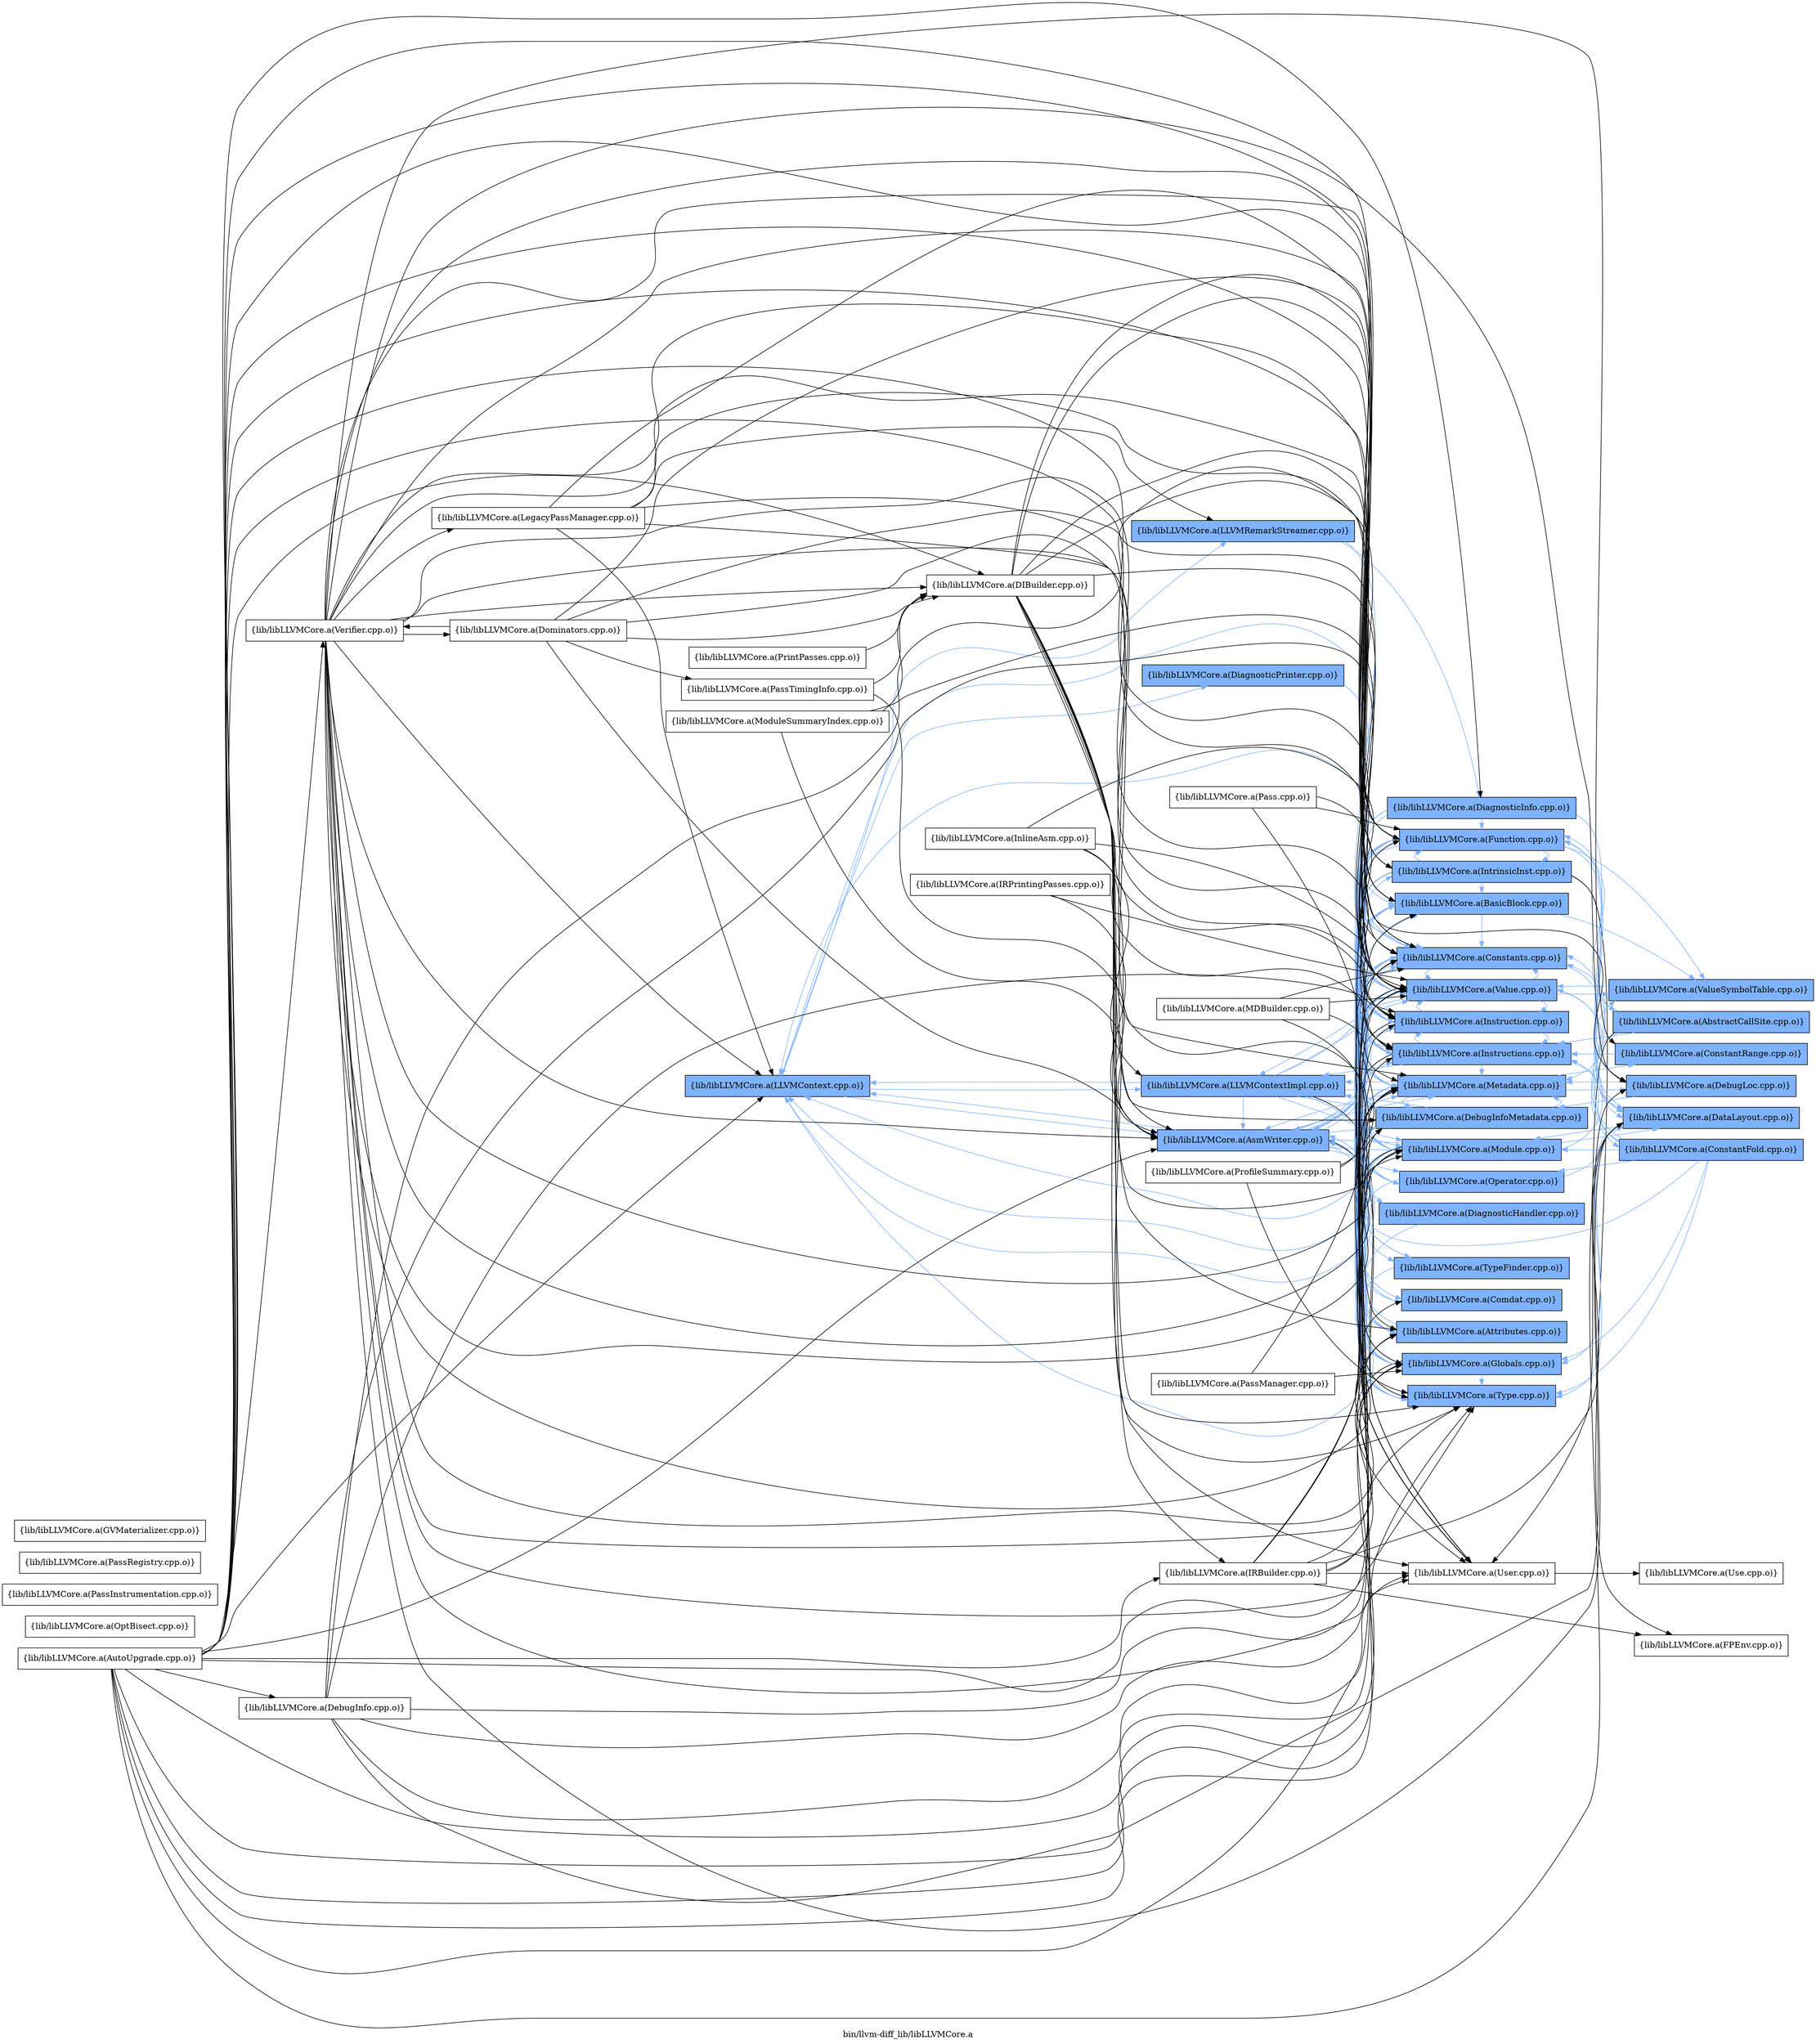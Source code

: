 digraph "bin/llvm-diff_lib/libLLVMCore.a" {
	label="bin/llvm-diff_lib/libLLVMCore.a";
	rankdir=LR;
	{ rank=same; Node0x5591b7a3f448;  }
	{ rank=same; Node0x5591b7a3c1a8; Node0x5591b7a3f1c8; Node0x5591b7a3c068; Node0x5591b7a3b578;  }
	{ rank=same; Node0x5591b7a3e0e8; Node0x5591b7a3da58; Node0x5591b7a3d788; Node0x5591b7a3f088; Node0x5591b7a3f358; Node0x5591b7a3b438; Node0x5591b7a3c1f8; Node0x5591b7a3d328; Node0x5591b7a3de18; Node0x5591b7a3daf8; Node0x5591b7a3c478; Node0x5591b7a3ca18; Node0x5591b7a3db98; Node0x5591b7a3ed68; Node0x5591b7a3f538; Node0x5591b7a3e4a8; Node0x5591b7a3e278; Node0x5591b7a3ae48; Node0x5591b7a3bd48;  }
	{ rank=same; Node0x5591b7a3f448;  }
	{ rank=same; Node0x5591b7a3c1a8; Node0x5591b7a3f1c8; Node0x5591b7a3c068; Node0x5591b7a3b578;  }
	{ rank=same; Node0x5591b7a3e0e8; Node0x5591b7a3da58; Node0x5591b7a3d788; Node0x5591b7a3f088; Node0x5591b7a3f358; Node0x5591b7a3b438; Node0x5591b7a3c1f8; Node0x5591b7a3d328; Node0x5591b7a3de18; Node0x5591b7a3daf8; Node0x5591b7a3c478; Node0x5591b7a3ca18; Node0x5591b7a3db98; Node0x5591b7a3ed68; Node0x5591b7a3f538; Node0x5591b7a3e4a8; Node0x5591b7a3e278; Node0x5591b7a3ae48; Node0x5591b7a3bd48;  }

	Node0x5591b7a3f448 [shape=record,shape=box,group=1,style=filled,fillcolor="0.600000 0.5 1",label="{lib/libLLVMCore.a(LLVMContext.cpp.o)}"];
	Node0x5591b7a3f448 -> Node0x5591b7a3c1a8[color="0.600000 0.5 1"];
	Node0x5591b7a3f448 -> Node0x5591b7a3f1c8[color="0.600000 0.5 1"];
	Node0x5591b7a3f448 -> Node0x5591b7a3c068[color="0.600000 0.5 1"];
	Node0x5591b7a3f448 -> Node0x5591b7a3b578[color="0.600000 0.5 1"];
	Node0x5591b7a3ca18 [shape=record,shape=box,group=1,style=filled,fillcolor="0.600000 0.5 1",label="{lib/libLLVMCore.a(Module.cpp.o)}"];
	Node0x5591b7a3ca18 -> Node0x5591b7a3c1a8[color="0.600000 0.5 1"];
	Node0x5591b7a3ca18 -> Node0x5591b7a3d788[color="0.600000 0.5 1"];
	Node0x5591b7a3ca18 -> Node0x5591b7a3f088[color="0.600000 0.5 1"];
	Node0x5591b7a3ca18 -> Node0x5591b7a3b438[color="0.600000 0.5 1"];
	Node0x5591b7a3ca18 -> Node0x5591b7a3bb18[color="0.600000 0.5 1"];
	Node0x5591b7a3ca18 -> Node0x5591b7a3c1f8[color="0.600000 0.5 1"];
	Node0x5591b7a3ca18 -> Node0x5591b7a3f448[color="0.600000 0.5 1"];
	Node0x5591b7a3ca18 -> Node0x5591b7a3c478[color="0.600000 0.5 1"];
	Node0x5591b7a3ca18 -> Node0x5591b7a3ed68[color="0.600000 0.5 1"];
	Node0x5591b7a3ca18 -> Node0x5591b7a3f538[color="0.600000 0.5 1"];
	Node0x5591b7a3ca18 -> Node0x5591b7a3e4a8;
	Node0x5591b7a3ca18 -> Node0x5591b7a3e278[color="0.600000 0.5 1"];
	Node0x5591b7a3ca18 -> Node0x5591b7a3c018[color="0.600000 0.5 1"];
	Node0x5591b7a3c1a8 [shape=record,shape=box,group=1,style=filled,fillcolor="0.600000 0.5 1",label="{lib/libLLVMCore.a(AsmWriter.cpp.o)}"];
	Node0x5591b7a3c1a8 -> Node0x5591b7a3e0e8[color="0.600000 0.5 1"];
	Node0x5591b7a3c1a8 -> Node0x5591b7a3da58[color="0.600000 0.5 1"];
	Node0x5591b7a3c1a8 -> Node0x5591b7a3d788[color="0.600000 0.5 1"];
	Node0x5591b7a3c1a8 -> Node0x5591b7a3f088[color="0.600000 0.5 1"];
	Node0x5591b7a3c1a8 -> Node0x5591b7a3f358[color="0.600000 0.5 1"];
	Node0x5591b7a3c1a8 -> Node0x5591b7a3b438[color="0.600000 0.5 1"];
	Node0x5591b7a3c1a8 -> Node0x5591b7a3c1f8[color="0.600000 0.5 1"];
	Node0x5591b7a3c1a8 -> Node0x5591b7a3d328[color="0.600000 0.5 1"];
	Node0x5591b7a3c1a8 -> Node0x5591b7a3de18[color="0.600000 0.5 1"];
	Node0x5591b7a3c1a8 -> Node0x5591b7a3daf8[color="0.600000 0.5 1"];
	Node0x5591b7a3c1a8 -> Node0x5591b7a3f448[color="0.600000 0.5 1"];
	Node0x5591b7a3c1a8 -> Node0x5591b7a3c478[color="0.600000 0.5 1"];
	Node0x5591b7a3c1a8 -> Node0x5591b7a3ca18[color="0.600000 0.5 1"];
	Node0x5591b7a3c1a8 -> Node0x5591b7a3db98[color="0.600000 0.5 1"];
	Node0x5591b7a3c1a8 -> Node0x5591b7a3ed68[color="0.600000 0.5 1"];
	Node0x5591b7a3c1a8 -> Node0x5591b7a3f538[color="0.600000 0.5 1"];
	Node0x5591b7a3c1a8 -> Node0x5591b7a3e4a8;
	Node0x5591b7a3c1a8 -> Node0x5591b7a3e278[color="0.600000 0.5 1"];
	Node0x5591b7a3b438 [shape=record,shape=box,group=1,style=filled,fillcolor="0.600000 0.5 1",label="{lib/libLLVMCore.a(Function.cpp.o)}"];
	Node0x5591b7a3b438 -> Node0x5591b7a3e0e8[color="0.600000 0.5 1"];
	Node0x5591b7a3b438 -> Node0x5591b7a3da58[color="0.600000 0.5 1"];
	Node0x5591b7a3b438 -> Node0x5591b7a3f088[color="0.600000 0.5 1"];
	Node0x5591b7a3b438 -> Node0x5591b7a3bb18[color="0.600000 0.5 1"];
	Node0x5591b7a3b438 -> Node0x5591b7a3b8e8[color="0.600000 0.5 1"];
	Node0x5591b7a3b438 -> Node0x5591b7a3de18[color="0.600000 0.5 1"];
	Node0x5591b7a3b438 -> Node0x5591b7a3daf8[color="0.600000 0.5 1"];
	Node0x5591b7a3b438 -> Node0x5591b7a3f448[color="0.600000 0.5 1"];
	Node0x5591b7a3b438 -> Node0x5591b7a3c478[color="0.600000 0.5 1"];
	Node0x5591b7a3b438 -> Node0x5591b7a3ca18[color="0.600000 0.5 1"];
	Node0x5591b7a3b438 -> Node0x5591b7a3ed68[color="0.600000 0.5 1"];
	Node0x5591b7a3b438 -> Node0x5591b7a3e4a8;
	Node0x5591b7a3b438 -> Node0x5591b7a3e278[color="0.600000 0.5 1"];
	Node0x5591b7a3b438 -> Node0x5591b7a3c018[color="0.600000 0.5 1"];
	Node0x5591b7a3e278 [shape=record,shape=box,group=1,style=filled,fillcolor="0.600000 0.5 1",label="{lib/libLLVMCore.a(Value.cpp.o)}"];
	Node0x5591b7a3e278 -> Node0x5591b7a3e0e8[color="0.600000 0.5 1"];
	Node0x5591b7a3e278 -> Node0x5591b7a3da58[color="0.600000 0.5 1"];
	Node0x5591b7a3e278 -> Node0x5591b7a3f088[color="0.600000 0.5 1"];
	Node0x5591b7a3e278 -> Node0x5591b7a3b438[color="0.600000 0.5 1"];
	Node0x5591b7a3e278 -> Node0x5591b7a3bb18[color="0.600000 0.5 1"];
	Node0x5591b7a3e278 -> Node0x5591b7a3c1f8[color="0.600000 0.5 1"];
	Node0x5591b7a3e278 -> Node0x5591b7a3d328[color="0.600000 0.5 1"];
	Node0x5591b7a3e278 -> Node0x5591b7a3de18[color="0.600000 0.5 1"];
	Node0x5591b7a3e278 -> Node0x5591b7a3f448[color="0.600000 0.5 1"];
	Node0x5591b7a3e278 -> Node0x5591b7a3c068[color="0.600000 0.5 1"];
	Node0x5591b7a3e278 -> Node0x5591b7a3c478[color="0.600000 0.5 1"];
	Node0x5591b7a3e278 -> Node0x5591b7a3ed68[color="0.600000 0.5 1"];
	Node0x5591b7a3e278 -> Node0x5591b7a3e4a8;
	Node0x5591b7a3e278 -> Node0x5591b7a3c018[color="0.600000 0.5 1"];
	Node0x5591b7a3da58 [shape=record,shape=box,group=1,style=filled,fillcolor="0.600000 0.5 1",label="{lib/libLLVMCore.a(BasicBlock.cpp.o)}"];
	Node0x5591b7a3da58 -> Node0x5591b7a3f088[color="0.600000 0.5 1"];
	Node0x5591b7a3da58 -> Node0x5591b7a3d328[color="0.600000 0.5 1"];
	Node0x5591b7a3da58 -> Node0x5591b7a3c478[color="0.600000 0.5 1"];
	Node0x5591b7a3da58 -> Node0x5591b7a3ed68[color="0.600000 0.5 1"];
	Node0x5591b7a3da58 -> Node0x5591b7a3e4a8;
	Node0x5591b7a3da58 -> Node0x5591b7a3e278[color="0.600000 0.5 1"];
	Node0x5591b7a3da58 -> Node0x5591b7a3c018[color="0.600000 0.5 1"];
	Node0x5591b7a3f088 [shape=record,shape=box,group=1,style=filled,fillcolor="0.600000 0.5 1",label="{lib/libLLVMCore.a(Constants.cpp.o)}"];
	Node0x5591b7a3f088 -> Node0x5591b7a3c1a8[color="0.600000 0.5 1"];
	Node0x5591b7a3f088 -> Node0x5591b7a3f808[color="0.600000 0.5 1"];
	Node0x5591b7a3f088 -> Node0x5591b7a3b438[color="0.600000 0.5 1"];
	Node0x5591b7a3f088 -> Node0x5591b7a3c1f8[color="0.600000 0.5 1"];
	Node0x5591b7a3f088 -> Node0x5591b7a3d328[color="0.600000 0.5 1"];
	Node0x5591b7a3f088 -> Node0x5591b7a3de18[color="0.600000 0.5 1"];
	Node0x5591b7a3f088 -> Node0x5591b7a3db98[color="0.600000 0.5 1"];
	Node0x5591b7a3f088 -> Node0x5591b7a3ed68[color="0.600000 0.5 1"];
	Node0x5591b7a3f088 -> Node0x5591b7a3e4a8;
	Node0x5591b7a3f088 -> Node0x5591b7a3e278[color="0.600000 0.5 1"];
	Node0x5591b7a3c1f8 [shape=record,shape=box,group=1,style=filled,fillcolor="0.600000 0.5 1",label="{lib/libLLVMCore.a(Globals.cpp.o)}"];
	Node0x5591b7a3c1f8 -> Node0x5591b7a3f088[color="0.600000 0.5 1"];
	Node0x5591b7a3c1f8 -> Node0x5591b7a3b438[color="0.600000 0.5 1"];
	Node0x5591b7a3c1f8 -> Node0x5591b7a3c478[color="0.600000 0.5 1"];
	Node0x5591b7a3c1f8 -> Node0x5591b7a3ca18[color="0.600000 0.5 1"];
	Node0x5591b7a3c1f8 -> Node0x5591b7a3ed68[color="0.600000 0.5 1"];
	Node0x5591b7a3c1f8 -> Node0x5591b7a3e4a8;
	Node0x5591b7a3c1f8 -> Node0x5591b7a3e278[color="0.600000 0.5 1"];
	Node0x5591b7a3d328 [shape=record,shape=box,group=1,style=filled,fillcolor="0.600000 0.5 1",label="{lib/libLLVMCore.a(Instruction.cpp.o)}"];
	Node0x5591b7a3d328 -> Node0x5591b7a3e0e8[color="0.600000 0.5 1"];
	Node0x5591b7a3d328 -> Node0x5591b7a3da58[color="0.600000 0.5 1"];
	Node0x5591b7a3d328 -> Node0x5591b7a3f088[color="0.600000 0.5 1"];
	Node0x5591b7a3d328 -> Node0x5591b7a3de18[color="0.600000 0.5 1"];
	Node0x5591b7a3d328 -> Node0x5591b7a3c478[color="0.600000 0.5 1"];
	Node0x5591b7a3d328 -> Node0x5591b7a3e4a8;
	Node0x5591b7a3d328 -> Node0x5591b7a3e278[color="0.600000 0.5 1"];
	Node0x5591b7a3de18 [shape=record,shape=box,group=1,style=filled,fillcolor="0.600000 0.5 1",label="{lib/libLLVMCore.a(Instructions.cpp.o)}"];
	Node0x5591b7a3de18 -> Node0x5591b7a3e0e8[color="0.600000 0.5 1"];
	Node0x5591b7a3de18 -> Node0x5591b7a3da58[color="0.600000 0.5 1"];
	Node0x5591b7a3de18 -> Node0x5591b7a3f088[color="0.600000 0.5 1"];
	Node0x5591b7a3de18 -> Node0x5591b7a3b438[color="0.600000 0.5 1"];
	Node0x5591b7a3de18 -> Node0x5591b7a3bb18[color="0.600000 0.5 1"];
	Node0x5591b7a3de18 -> Node0x5591b7a3d328[color="0.600000 0.5 1"];
	Node0x5591b7a3de18 -> Node0x5591b7a3c068[color="0.600000 0.5 1"];
	Node0x5591b7a3de18 -> Node0x5591b7a3c478[color="0.600000 0.5 1"];
	Node0x5591b7a3de18 -> Node0x5591b7a3ca18[color="0.600000 0.5 1"];
	Node0x5591b7a3de18 -> Node0x5591b7a3ed68[color="0.600000 0.5 1"];
	Node0x5591b7a3de18 -> Node0x5591b7a3e4a8;
	Node0x5591b7a3de18 -> Node0x5591b7a3e278[color="0.600000 0.5 1"];
	Node0x5591b7a3e4a8 [shape=record,shape=box,group=0,label="{lib/libLLVMCore.a(User.cpp.o)}"];
	Node0x5591b7a3e4a8 -> Node0x5591b7a3dd28;
	Node0x5591b7a3e0e8 [shape=record,shape=box,group=1,style=filled,fillcolor="0.600000 0.5 1",label="{lib/libLLVMCore.a(Attributes.cpp.o)}"];
	Node0x5591b7a3e0e8 -> Node0x5591b7a3c1a8[color="0.600000 0.5 1"];
	Node0x5591b7a3e0e8 -> Node0x5591b7a3b438[color="0.600000 0.5 1"];
	Node0x5591b7a3d788 [shape=record,shape=box,group=1,style=filled,fillcolor="0.600000 0.5 1",label="{lib/libLLVMCore.a(Comdat.cpp.o)}"];
	Node0x5591b7a3d788 -> Node0x5591b7a3ca18[color="0.600000 0.5 1"];
	Node0x5591b7a3f358 [shape=record,shape=box,group=1,style=filled,fillcolor="0.600000 0.5 1",label="{lib/libLLVMCore.a(DebugInfoMetadata.cpp.o)}"];
	Node0x5591b7a3f358 -> Node0x5591b7a3f088[color="0.600000 0.5 1"];
	Node0x5591b7a3f358 -> Node0x5591b7a3f448[color="0.600000 0.5 1"];
	Node0x5591b7a3f358 -> Node0x5591b7a3c068[color="0.600000 0.5 1"];
	Node0x5591b7a3f358 -> Node0x5591b7a3c478[color="0.600000 0.5 1"];
	Node0x5591b7a3f358 -> Node0x5591b7a3ed68[color="0.600000 0.5 1"];
	Node0x5591b7a3daf8 [shape=record,shape=box,group=1,style=filled,fillcolor="0.600000 0.5 1",label="{lib/libLLVMCore.a(IntrinsicInst.cpp.o)}"];
	Node0x5591b7a3daf8 -> Node0x5591b7a3da58[color="0.600000 0.5 1"];
	Node0x5591b7a3daf8 -> Node0x5591b7a3f088[color="0.600000 0.5 1"];
	Node0x5591b7a3daf8 -> Node0x5591b7a3f358[color="0.600000 0.5 1"];
	Node0x5591b7a3daf8 -> Node0x5591b7a3b438[color="0.600000 0.5 1"];
	Node0x5591b7a3daf8 -> Node0x5591b7a3bb18[color="0.600000 0.5 1"];
	Node0x5591b7a3daf8 -> Node0x5591b7a3d328[color="0.600000 0.5 1"];
	Node0x5591b7a3daf8 -> Node0x5591b7a3de18[color="0.600000 0.5 1"];
	Node0x5591b7a3daf8 -> Node0x5591b7a3d8c8;
	Node0x5591b7a3daf8 -> Node0x5591b7a3c478[color="0.600000 0.5 1"];
	Node0x5591b7a3daf8 -> Node0x5591b7a3ca18[color="0.600000 0.5 1"];
	Node0x5591b7a3daf8 -> Node0x5591b7a3ed68[color="0.600000 0.5 1"];
	Node0x5591b7a3daf8 -> Node0x5591b7a3e4a8;
	Node0x5591b7a3daf8 -> Node0x5591b7a3e278[color="0.600000 0.5 1"];
	Node0x5591b7a3c478 [shape=record,shape=box,group=1,style=filled,fillcolor="0.600000 0.5 1",label="{lib/libLLVMCore.a(Metadata.cpp.o)}"];
	Node0x5591b7a3c478 -> Node0x5591b7a3c1a8[color="0.600000 0.5 1"];
	Node0x5591b7a3c478 -> Node0x5591b7a3df58[color="0.600000 0.5 1"];
	Node0x5591b7a3c478 -> Node0x5591b7a3f088[color="0.600000 0.5 1"];
	Node0x5591b7a3c478 -> Node0x5591b7a3f358[color="0.600000 0.5 1"];
	Node0x5591b7a3c478 -> Node0x5591b7a3f448[color="0.600000 0.5 1"];
	Node0x5591b7a3c478 -> Node0x5591b7a3ba78[color="0.600000 0.5 1"];
	Node0x5591b7a3c478 -> Node0x5591b7a3c068[color="0.600000 0.5 1"];
	Node0x5591b7a3c478 -> Node0x5591b7a3ca18[color="0.600000 0.5 1"];
	Node0x5591b7a3c478 -> Node0x5591b7a3ed68[color="0.600000 0.5 1"];
	Node0x5591b7a3c478 -> Node0x5591b7a3e278[color="0.600000 0.5 1"];
	Node0x5591b7a3db98 [shape=record,shape=box,group=1,style=filled,fillcolor="0.600000 0.5 1",label="{lib/libLLVMCore.a(Operator.cpp.o)}"];
	Node0x5591b7a3db98 -> Node0x5591b7a3f088[color="0.600000 0.5 1"];
	Node0x5591b7a3db98 -> Node0x5591b7a3b438[color="0.600000 0.5 1"];
	Node0x5591b7a3db98 -> Node0x5591b7a3bb18[color="0.600000 0.5 1"];
	Node0x5591b7a3db98 -> Node0x5591b7a3ed68[color="0.600000 0.5 1"];
	Node0x5591b7a3ed68 [shape=record,shape=box,group=1,style=filled,fillcolor="0.600000 0.5 1",label="{lib/libLLVMCore.a(Type.cpp.o)}"];
	Node0x5591b7a3ed68 -> Node0x5591b7a3f088[color="0.600000 0.5 1"];
	Node0x5591b7a3f538 [shape=record,shape=box,group=1,style=filled,fillcolor="0.600000 0.5 1",label="{lib/libLLVMCore.a(TypeFinder.cpp.o)}"];
	Node0x5591b7a3f538 -> Node0x5591b7a3b438[color="0.600000 0.5 1"];
	Node0x5591b7a3f538 -> Node0x5591b7a3c1f8[color="0.600000 0.5 1"];
	Node0x5591b7a3f538 -> Node0x5591b7a3c478[color="0.600000 0.5 1"];
	Node0x5591b7a3c018 [shape=record,shape=box,group=1,style=filled,fillcolor="0.600000 0.5 1",label="{lib/libLLVMCore.a(ValueSymbolTable.cpp.o)}"];
	Node0x5591b7a3c018 -> Node0x5591b7a3e278[color="0.600000 0.5 1"];
	Node0x5591b7a3df58 [shape=record,shape=box,group=1,style=filled,fillcolor="0.600000 0.5 1",label="{lib/libLLVMCore.a(ConstantRange.cpp.o)}"];
	Node0x5591b7a3df58 -> Node0x5591b7a3de18[color="0.600000 0.5 1"];
	Node0x5591b7a3f808 [shape=record,shape=box,group=1,style=filled,fillcolor="0.600000 0.5 1",label="{lib/libLLVMCore.a(ConstantFold.cpp.o)}"];
	Node0x5591b7a3f808 -> Node0x5591b7a3c1a8[color="0.600000 0.5 1"];
	Node0x5591b7a3f808 -> Node0x5591b7a3f088[color="0.600000 0.5 1"];
	Node0x5591b7a3f808 -> Node0x5591b7a3b438[color="0.600000 0.5 1"];
	Node0x5591b7a3f808 -> Node0x5591b7a3c1f8[color="0.600000 0.5 1"];
	Node0x5591b7a3f808 -> Node0x5591b7a3de18[color="0.600000 0.5 1"];
	Node0x5591b7a3f808 -> Node0x5591b7a3ca18[color="0.600000 0.5 1"];
	Node0x5591b7a3f808 -> Node0x5591b7a3db98[color="0.600000 0.5 1"];
	Node0x5591b7a3f808 -> Node0x5591b7a3ed68[color="0.600000 0.5 1"];
	Node0x5591b7a3f808 -> Node0x5591b7a3e278[color="0.600000 0.5 1"];
	Node0x5591b7a3c068 [shape=record,shape=box,group=1,style=filled,fillcolor="0.600000 0.5 1",label="{lib/libLLVMCore.a(LLVMContextImpl.cpp.o)}"];
	Node0x5591b7a3c068 -> Node0x5591b7a3c1a8[color="0.600000 0.5 1"];
	Node0x5591b7a3c068 -> Node0x5591b7a3f088[color="0.600000 0.5 1"];
	Node0x5591b7a3c068 -> Node0x5591b7a3f358[color="0.600000 0.5 1"];
	Node0x5591b7a3c068 -> Node0x5591b7a3f448[color="0.600000 0.5 1"];
	Node0x5591b7a3c068 -> Node0x5591b7a3ae48[color="0.600000 0.5 1"];
	Node0x5591b7a3c068 -> Node0x5591b7a3c478[color="0.600000 0.5 1"];
	Node0x5591b7a3c068 -> Node0x5591b7a3ca18[color="0.600000 0.5 1"];
	Node0x5591b7a3c068 -> Node0x5591b7a3e4a8;
	Node0x5591b7a3c068 -> Node0x5591b7a3e278[color="0.600000 0.5 1"];
	Node0x5591b7a3bb18 [shape=record,shape=box,group=1,style=filled,fillcolor="0.600000 0.5 1",label="{lib/libLLVMCore.a(DataLayout.cpp.o)}"];
	Node0x5591b7a3bb18 -> Node0x5591b7a3b438[color="0.600000 0.5 1"];
	Node0x5591b7a3bb18 -> Node0x5591b7a3c1f8[color="0.600000 0.5 1"];
	Node0x5591b7a3bb18 -> Node0x5591b7a3ca18[color="0.600000 0.5 1"];
	Node0x5591b7a3bb18 -> Node0x5591b7a3ed68[color="0.600000 0.5 1"];
	Node0x5591b7a3b8e8 [shape=record,shape=box,group=1,style=filled,fillcolor="0.600000 0.5 1",label="{lib/libLLVMCore.a(AbstractCallSite.cpp.o)}"];
	Node0x5591b7a3b8e8 -> Node0x5591b7a3f088[color="0.600000 0.5 1"];
	Node0x5591b7a3b8e8 -> Node0x5591b7a3de18[color="0.600000 0.5 1"];
	Node0x5591b7a3b8e8 -> Node0x5591b7a3c478[color="0.600000 0.5 1"];
	Node0x5591b7a3b8e8 -> Node0x5591b7a3e4a8;
	Node0x5591b7a3d8c8 [shape=record,shape=box,group=0,label="{lib/libLLVMCore.a(FPEnv.cpp.o)}"];
	Node0x5591b7a3f1c8 [shape=record,shape=box,group=1,style=filled,fillcolor="0.600000 0.5 1",label="{lib/libLLVMCore.a(DiagnosticPrinter.cpp.o)}"];
	Node0x5591b7a3f1c8 -> Node0x5591b7a3e278[color="0.600000 0.5 1"];
	Node0x5591b7a3b578 [shape=record,shape=box,group=1,style=filled,fillcolor="0.600000 0.5 1",label="{lib/libLLVMCore.a(LLVMRemarkStreamer.cpp.o)}"];
	Node0x5591b7a3b578 -> Node0x5591b7a3bd48[color="0.600000 0.5 1"];
	Node0x5591b7a3b578 -> Node0x5591b7a3e278[color="0.600000 0.5 1"];
	Node0x5591b7a3bd48 [shape=record,shape=box,group=1,style=filled,fillcolor="0.600000 0.5 1",label="{lib/libLLVMCore.a(DiagnosticInfo.cpp.o)}"];
	Node0x5591b7a3bd48 -> Node0x5591b7a3c1a8[color="0.600000 0.5 1"];
	Node0x5591b7a3bd48 -> Node0x5591b7a3b438[color="0.600000 0.5 1"];
	Node0x5591b7a3bd48 -> Node0x5591b7a3d328[color="0.600000 0.5 1"];
	Node0x5591b7a3bd48 -> Node0x5591b7a3ba78[color="0.600000 0.5 1"];
	Node0x5591b7a3bd48 -> Node0x5591b7a3c478[color="0.600000 0.5 1"];
	Node0x5591b7a3bd48 -> Node0x5591b7a3e278[color="0.600000 0.5 1"];
	Node0x5591b7a3ba78 [shape=record,shape=box,group=1,style=filled,fillcolor="0.600000 0.5 1",label="{lib/libLLVMCore.a(DebugLoc.cpp.o)}"];
	Node0x5591b7a3ba78 -> Node0x5591b7a3f358[color="0.600000 0.5 1"];
	Node0x5591b7a3ba78 -> Node0x5591b7a3c478[color="0.600000 0.5 1"];
	Node0x5591b7a3ad58 [shape=record,shape=box,group=0,label="{lib/libLLVMCore.a(DebugInfo.cpp.o)}"];
	Node0x5591b7a3ad58 -> Node0x5591b7a3f358;
	Node0x5591b7a3ad58 -> Node0x5591b7a3b438;
	Node0x5591b7a3ad58 -> Node0x5591b7a3d328;
	Node0x5591b7a3ad58 -> Node0x5591b7a3ba78;
	Node0x5591b7a3ad58 -> Node0x5591b7a3c478;
	Node0x5591b7a3ad58 -> Node0x5591b7a3ca18;
	Node0x5591b7a3ad58 -> Node0x5591b7a3e278;
	Node0x5591b7a3d3c8 [shape=record,shape=box,group=0,label="{lib/libLLVMCore.a(DIBuilder.cpp.o)}"];
	Node0x5591b7a3d3c8 -> Node0x5591b7a3e0e8;
	Node0x5591b7a3d3c8 -> Node0x5591b7a3da58;
	Node0x5591b7a3d3c8 -> Node0x5591b7a3f088;
	Node0x5591b7a3d3c8 -> Node0x5591b7a3f358;
	Node0x5591b7a3d3c8 -> Node0x5591b7a3b438;
	Node0x5591b7a3d3c8 -> Node0x5591b7a3d328;
	Node0x5591b7a3d3c8 -> Node0x5591b7a3de18;
	Node0x5591b7a3d3c8 -> Node0x5591b7a3ba78;
	Node0x5591b7a3d3c8 -> Node0x5591b7a3cd38;
	Node0x5591b7a3d3c8 -> Node0x5591b7a3c478;
	Node0x5591b7a3d3c8 -> Node0x5591b7a3ca18;
	Node0x5591b7a3d3c8 -> Node0x5591b7a3ed68;
	Node0x5591b7a3d3c8 -> Node0x5591b7a3e4a8;
	Node0x5591b7a3d3c8 -> Node0x5591b7a3e278;
	Node0x5591b7a3cd38 [shape=record,shape=box,group=0,label="{lib/libLLVMCore.a(IRBuilder.cpp.o)}"];
	Node0x5591b7a3cd38 -> Node0x5591b7a3e0e8;
	Node0x5591b7a3cd38 -> Node0x5591b7a3da58;
	Node0x5591b7a3cd38 -> Node0x5591b7a3f088;
	Node0x5591b7a3cd38 -> Node0x5591b7a3b438;
	Node0x5591b7a3cd38 -> Node0x5591b7a3bb18;
	Node0x5591b7a3cd38 -> Node0x5591b7a3c1f8;
	Node0x5591b7a3cd38 -> Node0x5591b7a3d328;
	Node0x5591b7a3cd38 -> Node0x5591b7a3de18;
	Node0x5591b7a3cd38 -> Node0x5591b7a3d8c8;
	Node0x5591b7a3cd38 -> Node0x5591b7a3c478;
	Node0x5591b7a3cd38 -> Node0x5591b7a3ed68;
	Node0x5591b7a3cd38 -> Node0x5591b7a3e4a8;
	Node0x5591b7a3cd38 -> Node0x5591b7a3e278;
	Node0x5591b7a3ae48 [shape=record,shape=box,group=1,style=filled,fillcolor="0.600000 0.5 1",label="{lib/libLLVMCore.a(DiagnosticHandler.cpp.o)}"];
	Node0x5591b7a3ae48 -> Node0x5591b7a3f448[color="0.600000 0.5 1"];
	Node0x5591b7a3bc58 [shape=record,shape=box,group=0,label="{lib/libLLVMCore.a(MDBuilder.cpp.o)}"];
	Node0x5591b7a3bc58 -> Node0x5591b7a3f088;
	Node0x5591b7a3bc58 -> Node0x5591b7a3c478;
	Node0x5591b7a3bc58 -> Node0x5591b7a3ed68;
	Node0x5591b7a3bc58 -> Node0x5591b7a3e278;
	Node0x5591b7a3d1e8 [shape=record,shape=box,group=0,label="{lib/libLLVMCore.a(ModuleSummaryIndex.cpp.o)}"];
	Node0x5591b7a3d1e8 -> Node0x5591b7a3c1a8;
	Node0x5591b7a3d1e8 -> Node0x5591b7a3d3c8;
	Node0x5591b7a3d1e8 -> Node0x5591b7a3e278;
	Node0x5591b7a3e228 [shape=record,shape=box,group=0,label="{lib/libLLVMCore.a(OptBisect.cpp.o)}"];
	Node0x5591b7a3e638 [shape=record,shape=box,group=0,label="{lib/libLLVMCore.a(ProfileSummary.cpp.o)}"];
	Node0x5591b7a3e638 -> Node0x5591b7a3f088;
	Node0x5591b7a3e638 -> Node0x5591b7a3c478;
	Node0x5591b7a3e638 -> Node0x5591b7a3ed68;
	Node0x5591b7a3dd28 [shape=record,shape=box,group=0,label="{lib/libLLVMCore.a(Use.cpp.o)}"];
	Node0x5591b7a3b258 [shape=record,shape=box,group=0,label="{lib/libLLVMCore.a(PassTimingInfo.cpp.o)}"];
	Node0x5591b7a3b258 -> Node0x5591b7a3c1a8;
	Node0x5591b7a3b258 -> Node0x5591b7a3d3c8;
	Node0x5591b7a3b0c8 [shape=record,shape=box,group=0,label="{lib/libLLVMCore.a(PassInstrumentation.cpp.o)}"];
	Node0x5591b7a3b898 [shape=record,shape=box,group=0,label="{lib/libLLVMCore.a(Pass.cpp.o)}"];
	Node0x5591b7a3b898 -> Node0x5591b7a3e0e8;
	Node0x5591b7a3b898 -> Node0x5591b7a3b438;
	Node0x5591b7a3b898 -> Node0x5591b7a3e278;
	Node0x5591b7a3f218 [shape=record,shape=box,group=0,label="{lib/libLLVMCore.a(IRPrintingPasses.cpp.o)}"];
	Node0x5591b7a3f218 -> Node0x5591b7a3c1a8;
	Node0x5591b7a3f218 -> Node0x5591b7a3e278;
	Node0x5591b7a3e9f8 [shape=record,shape=box,group=0,label="{lib/libLLVMCore.a(PassRegistry.cpp.o)}"];
	Node0x5591b7a3f628 [shape=record,shape=box,group=0,label="{lib/libLLVMCore.a(PrintPasses.cpp.o)}"];
	Node0x5591b7a3f628 -> Node0x5591b7a3d3c8;
	Node0x5591b7a3c838 [shape=record,shape=box,group=0,label="{lib/libLLVMCore.a(PassManager.cpp.o)}"];
	Node0x5591b7a3c838 -> Node0x5591b7a3c1f8;
	Node0x5591b7a3c838 -> Node0x5591b7a3e278;
	Node0x5591b7a3b618 [shape=record,shape=box,group=0,label="{lib/libLLVMCore.a(LegacyPassManager.cpp.o)}"];
	Node0x5591b7a3b618 -> Node0x5591b7a3c1a8;
	Node0x5591b7a3b618 -> Node0x5591b7a3b438;
	Node0x5591b7a3b618 -> Node0x5591b7a3c1f8;
	Node0x5591b7a3b618 -> Node0x5591b7a3f448;
	Node0x5591b7a3b618 -> Node0x5591b7a3b578;
	Node0x5591b7a3b618 -> Node0x5591b7a3e278;
	Node0x5591b7a3e458 [shape=record,shape=box,group=0,label="{lib/libLLVMCore.a(AutoUpgrade.cpp.o)}"];
	Node0x5591b7a3e458 -> Node0x5591b7a3c1a8;
	Node0x5591b7a3e458 -> Node0x5591b7a3e0e8;
	Node0x5591b7a3e458 -> Node0x5591b7a3da58;
	Node0x5591b7a3e458 -> Node0x5591b7a3f088;
	Node0x5591b7a3e458 -> Node0x5591b7a3b438;
	Node0x5591b7a3e458 -> Node0x5591b7a3bb18;
	Node0x5591b7a3e458 -> Node0x5591b7a3c1f8;
	Node0x5591b7a3e458 -> Node0x5591b7a3d328;
	Node0x5591b7a3e458 -> Node0x5591b7a3de18;
	Node0x5591b7a3e458 -> Node0x5591b7a3daf8;
	Node0x5591b7a3e458 -> Node0x5591b7a3f448;
	Node0x5591b7a3e458 -> Node0x5591b7a3bd48;
	Node0x5591b7a3e458 -> Node0x5591b7a3ad58;
	Node0x5591b7a3e458 -> Node0x5591b7a3d3c8;
	Node0x5591b7a3e458 -> Node0x5591b7a3cd38;
	Node0x5591b7a3e458 -> Node0x5591b7a3c478;
	Node0x5591b7a3e458 -> Node0x5591b7a3ca18;
	Node0x5591b7a3e458 -> Node0x5591b7a3ed68;
	Node0x5591b7a3e458 -> Node0x5591b7a3e4a8;
	Node0x5591b7a3e458 -> Node0x5591b7a3e278;
	Node0x5591b7a3e458 -> Node0x5591b7a3f268;
	Node0x5591b7a3f768 [shape=record,shape=box,group=0,label="{lib/libLLVMCore.a(InlineAsm.cpp.o)}"];
	Node0x5591b7a3f768 -> Node0x5591b7a3f088;
	Node0x5591b7a3f768 -> Node0x5591b7a3c068;
	Node0x5591b7a3f768 -> Node0x5591b7a3ed68;
	Node0x5591b7a3f768 -> Node0x5591b7a3e278;
	Node0x5591b7a3f268 [shape=record,shape=box,group=0,label="{lib/libLLVMCore.a(Verifier.cpp.o)}"];
	Node0x5591b7a3f268 -> Node0x5591b7a3c1a8;
	Node0x5591b7a3f268 -> Node0x5591b7a3e0e8;
	Node0x5591b7a3f268 -> Node0x5591b7a3da58;
	Node0x5591b7a3f268 -> Node0x5591b7a3d788;
	Node0x5591b7a3f268 -> Node0x5591b7a3df58;
	Node0x5591b7a3f268 -> Node0x5591b7a3f088;
	Node0x5591b7a3f268 -> Node0x5591b7a3f358;
	Node0x5591b7a3f268 -> Node0x5591b7a3b438;
	Node0x5591b7a3f268 -> Node0x5591b7a3bb18;
	Node0x5591b7a3f268 -> Node0x5591b7a3c1f8;
	Node0x5591b7a3f268 -> Node0x5591b7a3d328;
	Node0x5591b7a3f268 -> Node0x5591b7a3de18;
	Node0x5591b7a3f268 -> Node0x5591b7a3daf8;
	Node0x5591b7a3f268 -> Node0x5591b7a3f448;
	Node0x5591b7a3f268 -> Node0x5591b7a3ba78;
	Node0x5591b7a3f268 -> Node0x5591b7a3d3c8;
	Node0x5591b7a3f268 -> Node0x5591b7a3c478;
	Node0x5591b7a3f268 -> Node0x5591b7a3ca18;
	Node0x5591b7a3f268 -> Node0x5591b7a3ed68;
	Node0x5591b7a3f268 -> Node0x5591b7a3e4a8;
	Node0x5591b7a3f268 -> Node0x5591b7a3e278;
	Node0x5591b7a3f268 -> Node0x5591b7a3b618;
	Node0x5591b7a3f268 -> Node0x5591b7a3eb38;
	Node0x5591b7a3eb38 [shape=record,shape=box,group=0,label="{lib/libLLVMCore.a(Dominators.cpp.o)}"];
	Node0x5591b7a3eb38 -> Node0x5591b7a3c1a8;
	Node0x5591b7a3eb38 -> Node0x5591b7a3da58;
	Node0x5591b7a3eb38 -> Node0x5591b7a3d328;
	Node0x5591b7a3eb38 -> Node0x5591b7a3d3c8;
	Node0x5591b7a3eb38 -> Node0x5591b7a3e278;
	Node0x5591b7a3eb38 -> Node0x5591b7a3b258;
	Node0x5591b7a3eb38 -> Node0x5591b7a3f268;
	Node0x5591b7a3bed8 [shape=record,shape=box,group=0,label="{lib/libLLVMCore.a(GVMaterializer.cpp.o)}"];
}
